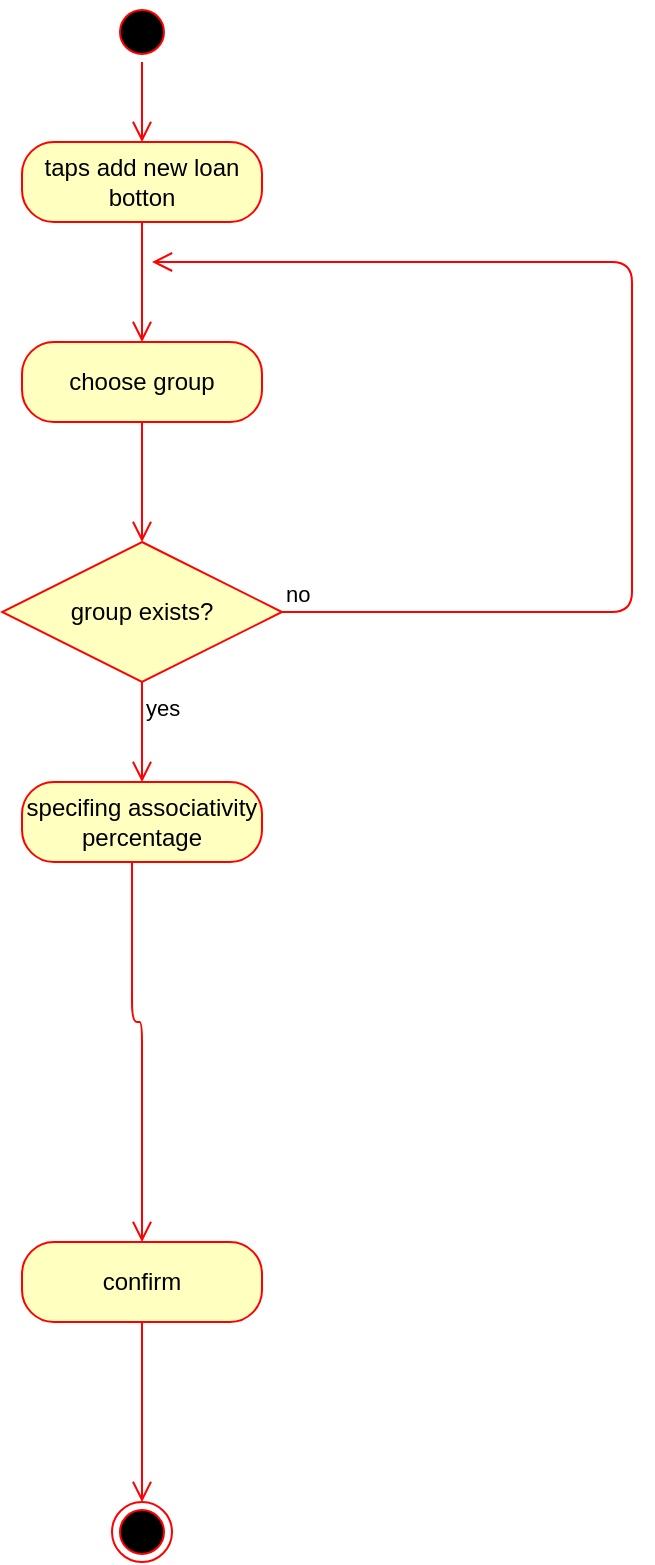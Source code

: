 <mxfile version="12.5.8" type="device"><diagram id="2vEGSA39-zAjINJVUBsS" name="Page-1"><mxGraphModel dx="1108" dy="411" grid="1" gridSize="10" guides="1" tooltips="1" connect="1" arrows="1" fold="1" page="1" pageScale="1" pageWidth="850" pageHeight="1100" math="0" shadow="0"><root><mxCell id="0"/><mxCell id="1" parent="0"/><mxCell id="bzNMYts2hTU2nxYt3wVj-37" value="" style="ellipse;html=1;shape=startState;fillColor=#000000;strokeColor=#ff0000;" parent="1" vertex="1"><mxGeometry x="360" y="10" width="30" height="30" as="geometry"/></mxCell><mxCell id="bzNMYts2hTU2nxYt3wVj-38" value="" style="edgeStyle=orthogonalEdgeStyle;html=1;verticalAlign=bottom;endArrow=open;endSize=8;strokeColor=#ff0000;" parent="1" source="bzNMYts2hTU2nxYt3wVj-37" target="bzNMYts2hTU2nxYt3wVj-65" edge="1"><mxGeometry relative="1" as="geometry"><mxPoint x="375" y="230" as="targetPoint"/></mxGeometry></mxCell><mxCell id="bzNMYts2hTU2nxYt3wVj-39" value="" style="ellipse;html=1;shape=endState;fillColor=#000000;strokeColor=#ff0000;" parent="1" vertex="1"><mxGeometry x="360" y="760" width="30" height="30" as="geometry"/></mxCell><mxCell id="bzNMYts2hTU2nxYt3wVj-40" value="choose group" style="rounded=1;whiteSpace=wrap;html=1;arcSize=40;fontColor=#000000;fillColor=#ffffc0;strokeColor=#ff0000;" parent="1" vertex="1"><mxGeometry x="315" y="180" width="120" height="40" as="geometry"/></mxCell><mxCell id="bzNMYts2hTU2nxYt3wVj-41" value="" style="edgeStyle=orthogonalEdgeStyle;html=1;verticalAlign=bottom;endArrow=open;endSize=8;strokeColor=#ff0000;entryX=0.5;entryY=0;entryDx=0;entryDy=0;" parent="1" source="bzNMYts2hTU2nxYt3wVj-40" target="bzNMYts2hTU2nxYt3wVj-44" edge="1"><mxGeometry relative="1" as="geometry"><mxPoint x="375" y="400" as="targetPoint"/></mxGeometry></mxCell><mxCell id="bzNMYts2hTU2nxYt3wVj-45" value="no" style="edgeStyle=orthogonalEdgeStyle;html=1;align=left;verticalAlign=bottom;endArrow=open;endSize=8;strokeColor=#ff0000;" parent="1" source="bzNMYts2hTU2nxYt3wVj-44" edge="1"><mxGeometry x="-1" relative="1" as="geometry"><mxPoint x="380" y="140" as="targetPoint"/><Array as="points"><mxPoint x="620" y="315"/></Array></mxGeometry></mxCell><mxCell id="bzNMYts2hTU2nxYt3wVj-46" value="yes" style="edgeStyle=orthogonalEdgeStyle;html=1;align=left;verticalAlign=top;endArrow=open;endSize=8;strokeColor=#ff0000;entryX=0.5;entryY=0;entryDx=0;entryDy=0;" parent="1" source="bzNMYts2hTU2nxYt3wVj-44" target="bzNMYts2hTU2nxYt3wVj-71" edge="1"><mxGeometry x="-1" relative="1" as="geometry"><mxPoint x="375" y="350" as="targetPoint"/></mxGeometry></mxCell><mxCell id="bzNMYts2hTU2nxYt3wVj-44" value="group exists?" style="rhombus;whiteSpace=wrap;html=1;fillColor=#ffffc0;strokeColor=#ff0000;" parent="1" vertex="1"><mxGeometry x="305" y="280" width="140" height="70" as="geometry"/></mxCell><mxCell id="bzNMYts2hTU2nxYt3wVj-65" value="taps add new loan botton" style="rounded=1;whiteSpace=wrap;html=1;arcSize=40;fontColor=#000000;fillColor=#ffffc0;strokeColor=#ff0000;" parent="1" vertex="1"><mxGeometry x="315" y="80" width="120" height="40" as="geometry"/></mxCell><mxCell id="bzNMYts2hTU2nxYt3wVj-66" value="" style="edgeStyle=orthogonalEdgeStyle;html=1;verticalAlign=bottom;endArrow=open;endSize=8;strokeColor=#ff0000;entryX=0.5;entryY=0;entryDx=0;entryDy=0;" parent="1" source="bzNMYts2hTU2nxYt3wVj-65" target="bzNMYts2hTU2nxYt3wVj-40" edge="1"><mxGeometry relative="1" as="geometry"><mxPoint x="247.5" y="170" as="targetPoint"/></mxGeometry></mxCell><mxCell id="bzNMYts2hTU2nxYt3wVj-71" value="specifing associativity percentage" style="rounded=1;whiteSpace=wrap;html=1;arcSize=40;fontColor=#000000;fillColor=#ffffc0;strokeColor=#ff0000;" parent="1" vertex="1"><mxGeometry x="315" y="400" width="120" height="40" as="geometry"/></mxCell><mxCell id="bzNMYts2hTU2nxYt3wVj-72" value="" style="edgeStyle=orthogonalEdgeStyle;html=1;verticalAlign=bottom;endArrow=open;endSize=8;strokeColor=#ff0000;" parent="1" source="bzNMYts2hTU2nxYt3wVj-71" target="bzNMYts2hTU2nxYt3wVj-75" edge="1"><mxGeometry relative="1" as="geometry"><mxPoint x="375" y="520" as="targetPoint"/><Array as="points"><mxPoint x="370" y="520"/><mxPoint x="375" y="520"/></Array></mxGeometry></mxCell><mxCell id="bzNMYts2hTU2nxYt3wVj-75" value="confirm" style="rounded=1;whiteSpace=wrap;html=1;arcSize=40;fontColor=#000000;fillColor=#ffffc0;strokeColor=#ff0000;" parent="1" vertex="1"><mxGeometry x="315" y="630" width="120" height="40" as="geometry"/></mxCell><mxCell id="bzNMYts2hTU2nxYt3wVj-76" value="" style="edgeStyle=orthogonalEdgeStyle;html=1;verticalAlign=bottom;endArrow=open;endSize=8;strokeColor=#ff0000;" parent="1" source="bzNMYts2hTU2nxYt3wVj-75" target="bzNMYts2hTU2nxYt3wVj-39" edge="1"><mxGeometry relative="1" as="geometry"><mxPoint x="375" y="780" as="targetPoint"/></mxGeometry></mxCell></root></mxGraphModel></diagram></mxfile>